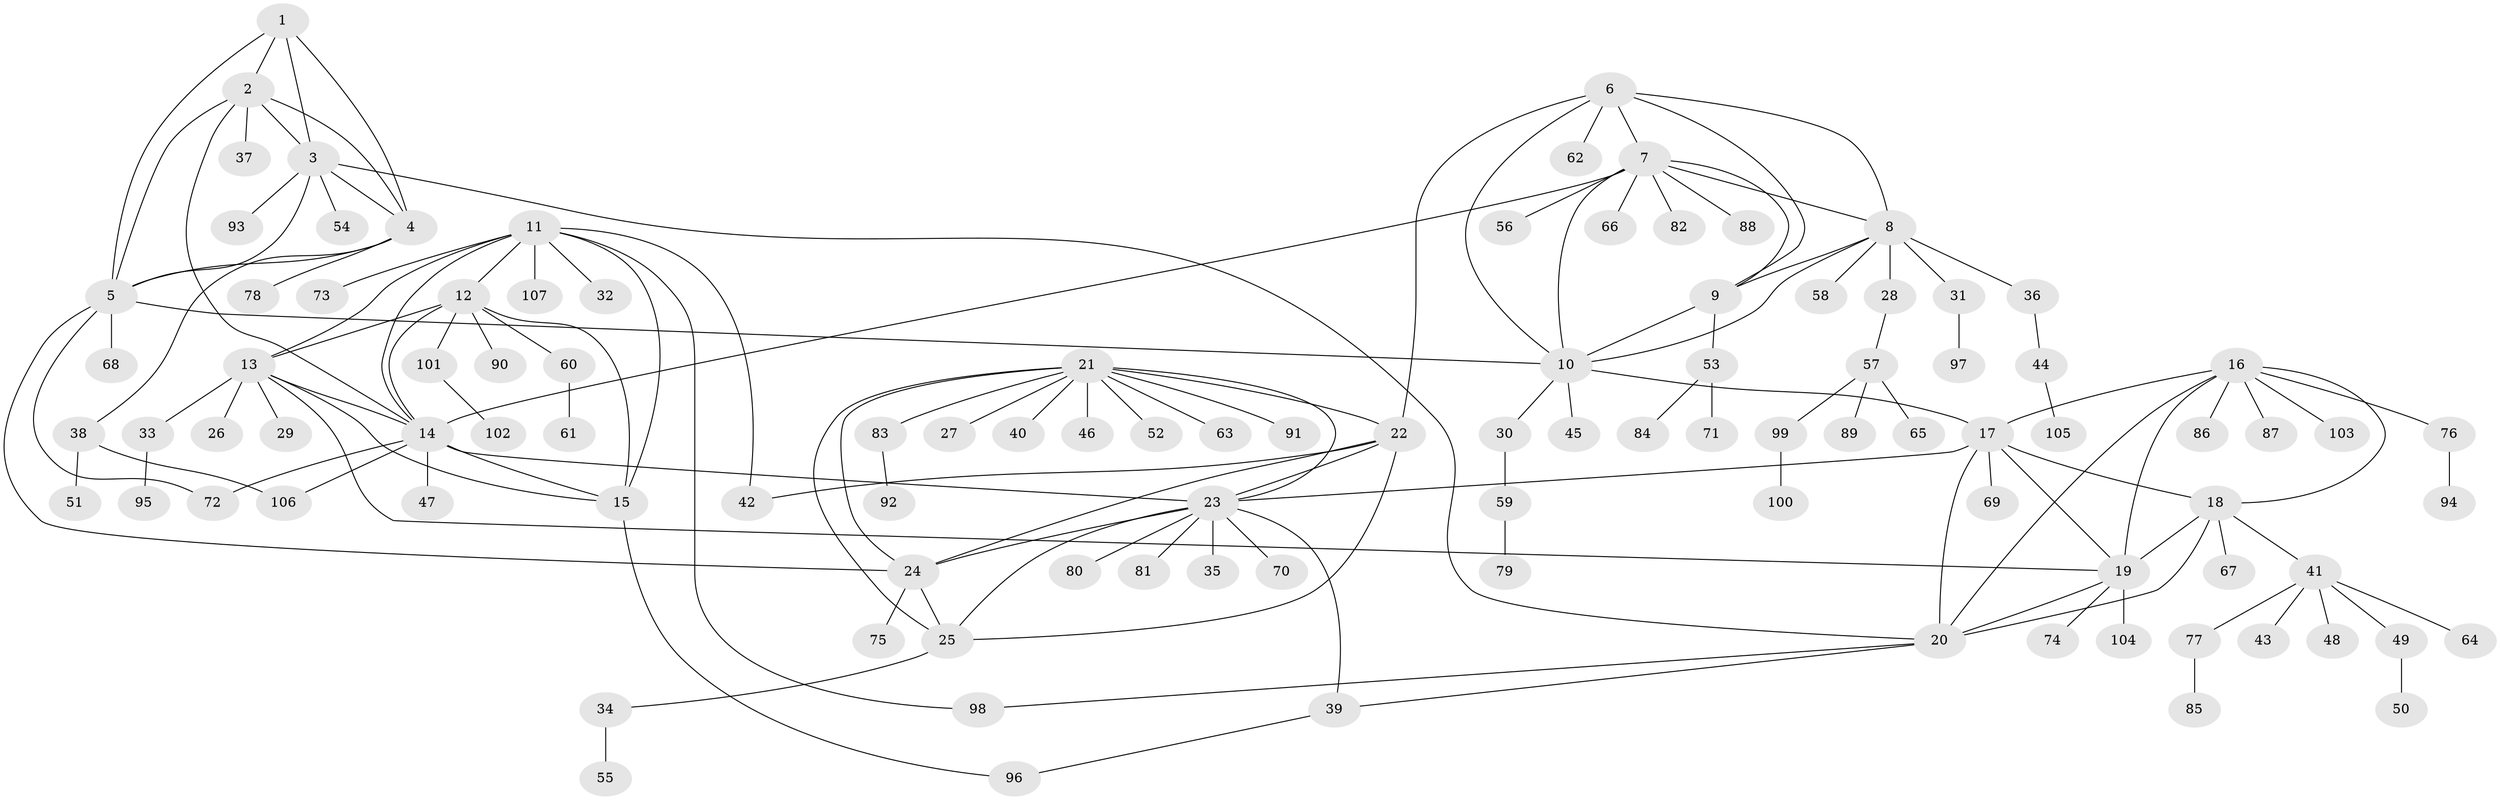 // Generated by graph-tools (version 1.1) at 2025/50/03/09/25 03:50:34]
// undirected, 107 vertices, 148 edges
graph export_dot {
graph [start="1"]
  node [color=gray90,style=filled];
  1;
  2;
  3;
  4;
  5;
  6;
  7;
  8;
  9;
  10;
  11;
  12;
  13;
  14;
  15;
  16;
  17;
  18;
  19;
  20;
  21;
  22;
  23;
  24;
  25;
  26;
  27;
  28;
  29;
  30;
  31;
  32;
  33;
  34;
  35;
  36;
  37;
  38;
  39;
  40;
  41;
  42;
  43;
  44;
  45;
  46;
  47;
  48;
  49;
  50;
  51;
  52;
  53;
  54;
  55;
  56;
  57;
  58;
  59;
  60;
  61;
  62;
  63;
  64;
  65;
  66;
  67;
  68;
  69;
  70;
  71;
  72;
  73;
  74;
  75;
  76;
  77;
  78;
  79;
  80;
  81;
  82;
  83;
  84;
  85;
  86;
  87;
  88;
  89;
  90;
  91;
  92;
  93;
  94;
  95;
  96;
  97;
  98;
  99;
  100;
  101;
  102;
  103;
  104;
  105;
  106;
  107;
  1 -- 2;
  1 -- 3;
  1 -- 4;
  1 -- 5;
  2 -- 3;
  2 -- 4;
  2 -- 5;
  2 -- 14;
  2 -- 37;
  3 -- 4;
  3 -- 5;
  3 -- 20;
  3 -- 54;
  3 -- 93;
  4 -- 5;
  4 -- 38;
  4 -- 78;
  5 -- 10;
  5 -- 24;
  5 -- 68;
  5 -- 72;
  6 -- 7;
  6 -- 8;
  6 -- 9;
  6 -- 10;
  6 -- 22;
  6 -- 62;
  7 -- 8;
  7 -- 9;
  7 -- 10;
  7 -- 14;
  7 -- 56;
  7 -- 66;
  7 -- 82;
  7 -- 88;
  8 -- 9;
  8 -- 10;
  8 -- 28;
  8 -- 31;
  8 -- 36;
  8 -- 58;
  9 -- 10;
  9 -- 53;
  10 -- 17;
  10 -- 30;
  10 -- 45;
  11 -- 12;
  11 -- 13;
  11 -- 14;
  11 -- 15;
  11 -- 32;
  11 -- 42;
  11 -- 73;
  11 -- 98;
  11 -- 107;
  12 -- 13;
  12 -- 14;
  12 -- 15;
  12 -- 60;
  12 -- 90;
  12 -- 101;
  13 -- 14;
  13 -- 15;
  13 -- 19;
  13 -- 26;
  13 -- 29;
  13 -- 33;
  14 -- 15;
  14 -- 23;
  14 -- 47;
  14 -- 72;
  14 -- 106;
  15 -- 96;
  16 -- 17;
  16 -- 18;
  16 -- 19;
  16 -- 20;
  16 -- 76;
  16 -- 86;
  16 -- 87;
  16 -- 103;
  17 -- 18;
  17 -- 19;
  17 -- 20;
  17 -- 23;
  17 -- 69;
  18 -- 19;
  18 -- 20;
  18 -- 41;
  18 -- 67;
  19 -- 20;
  19 -- 74;
  19 -- 104;
  20 -- 39;
  20 -- 98;
  21 -- 22;
  21 -- 23;
  21 -- 24;
  21 -- 25;
  21 -- 27;
  21 -- 40;
  21 -- 46;
  21 -- 52;
  21 -- 63;
  21 -- 83;
  21 -- 91;
  22 -- 23;
  22 -- 24;
  22 -- 25;
  22 -- 42;
  23 -- 24;
  23 -- 25;
  23 -- 35;
  23 -- 39;
  23 -- 70;
  23 -- 80;
  23 -- 81;
  24 -- 25;
  24 -- 75;
  25 -- 34;
  28 -- 57;
  30 -- 59;
  31 -- 97;
  33 -- 95;
  34 -- 55;
  36 -- 44;
  38 -- 51;
  38 -- 106;
  39 -- 96;
  41 -- 43;
  41 -- 48;
  41 -- 49;
  41 -- 64;
  41 -- 77;
  44 -- 105;
  49 -- 50;
  53 -- 71;
  53 -- 84;
  57 -- 65;
  57 -- 89;
  57 -- 99;
  59 -- 79;
  60 -- 61;
  76 -- 94;
  77 -- 85;
  83 -- 92;
  99 -- 100;
  101 -- 102;
}

